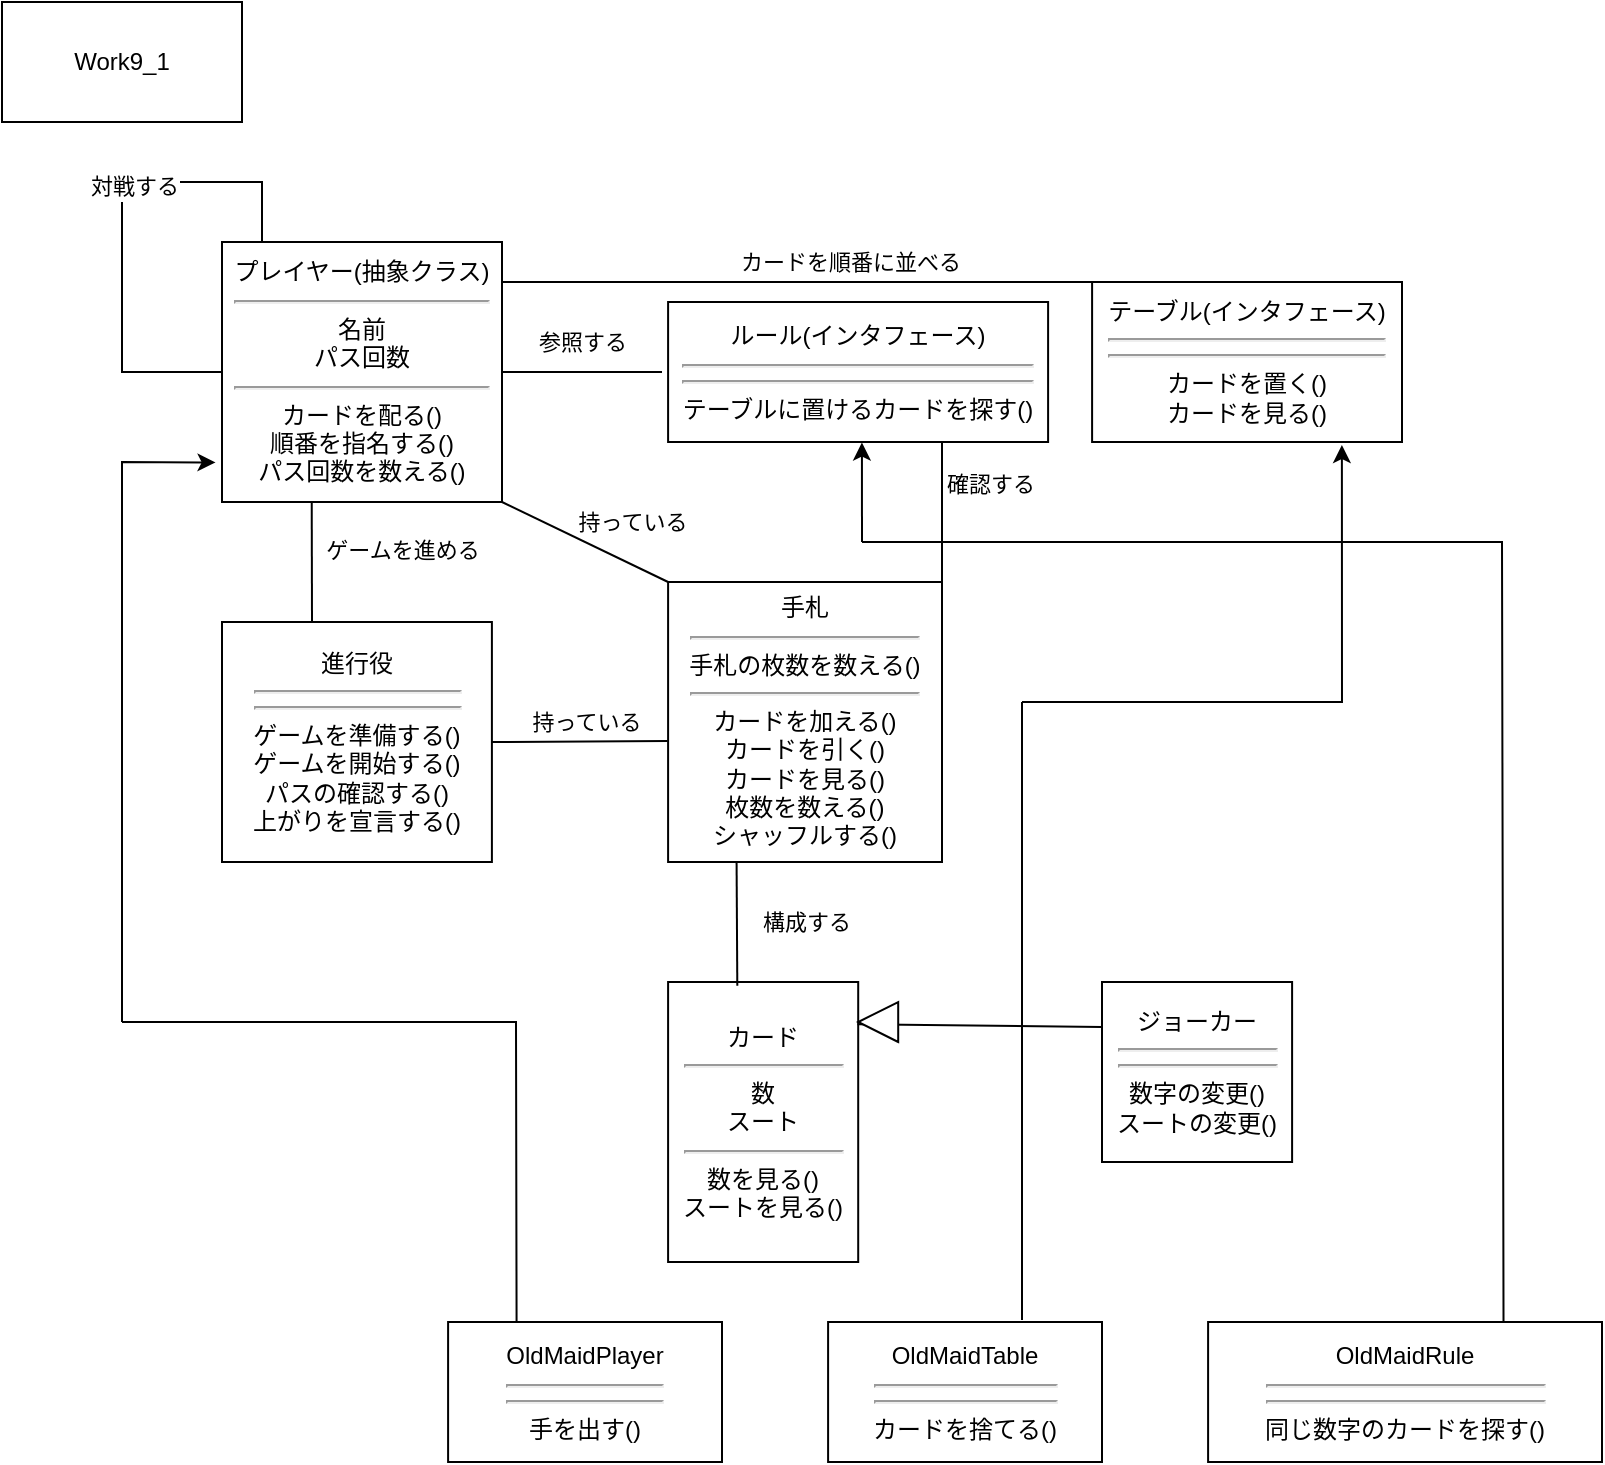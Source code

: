 <mxfile version="24.6.4" type="google">
  <diagram name="ページ1" id="gwchb9zPqyfXjJ5OUOtX">
    <mxGraphModel grid="1" page="1" gridSize="10" guides="1" tooltips="1" connect="1" arrows="1" fold="1" pageScale="1" pageWidth="827" pageHeight="1169" math="0" shadow="0">
      <root>
        <mxCell id="0" />
        <mxCell id="1" parent="0" />
        <mxCell id="4MiZDO4m8xZaIdFzG9Ns-1" value="Work9_1" style="rounded=0;whiteSpace=wrap;html=1;" vertex="1" parent="1">
          <mxGeometry x="10" y="1330" width="120" height="60" as="geometry" />
        </mxCell>
        <mxCell id="4MiZDO4m8xZaIdFzG9Ns-2" value="プレイヤー(抽象クラス)&lt;div&gt;&lt;hr&gt;名前&lt;/div&gt;&lt;div&gt;パス回数&lt;/div&gt;&lt;div&gt;&lt;hr&gt;カードを配る()&lt;/div&gt;&lt;div&gt;順番を指名する()&lt;/div&gt;&lt;div&gt;パス回数を数える()&lt;/div&gt;" style="rounded=0;whiteSpace=wrap;html=1;" vertex="1" parent="1">
          <mxGeometry x="120" y="1450" width="140" height="130" as="geometry" />
        </mxCell>
        <mxCell id="4MiZDO4m8xZaIdFzG9Ns-3" value="進行役&lt;div&gt;&lt;hr&gt;&lt;hr&gt;ゲームを準備する()&lt;/div&gt;&lt;div&gt;ゲームを開始する()&lt;/div&gt;&lt;div&gt;パスの確認する()&lt;/div&gt;&lt;div&gt;上がりを宣言する()&lt;/div&gt;" style="rounded=0;whiteSpace=wrap;html=1;" vertex="1" parent="1">
          <mxGeometry x="120.0" y="1640" width="134.95" height="120" as="geometry" />
        </mxCell>
        <mxCell id="4MiZDO4m8xZaIdFzG9Ns-4" value="手札&lt;div&gt;&lt;hr&gt;手札の枚数を数える()&lt;/div&gt;&lt;div&gt;&lt;hr&gt;カードを加える()&lt;/div&gt;&lt;div&gt;カードを引く()&lt;/div&gt;&lt;div&gt;カードを見る()&lt;/div&gt;&lt;div&gt;枚数を数える()&lt;/div&gt;&lt;div&gt;シャッフルする()&lt;/div&gt;" style="rounded=0;whiteSpace=wrap;html=1;" vertex="1" parent="1">
          <mxGeometry x="343.05" y="1620" width="136.95" height="140" as="geometry" />
        </mxCell>
        <mxCell id="4MiZDO4m8xZaIdFzG9Ns-5" value="テーブル(インタフェース)&lt;div&gt;&lt;hr&gt;&lt;hr&gt;カードを置く()&lt;/div&gt;&lt;div&gt;カードを見る()&lt;/div&gt;" style="rounded=0;whiteSpace=wrap;html=1;" vertex="1" parent="1">
          <mxGeometry x="555.05" y="1470" width="154.95" height="80" as="geometry" />
        </mxCell>
        <mxCell id="4MiZDO4m8xZaIdFzG9Ns-6" value="カード&lt;div&gt;&lt;hr&gt;数&lt;/div&gt;&lt;div&gt;スート&lt;br&gt;&lt;hr&gt;&lt;div&gt;数を見る()&lt;/div&gt;&lt;div&gt;スートを見る()&lt;/div&gt;&lt;/div&gt;" style="rounded=0;whiteSpace=wrap;html=1;" vertex="1" parent="1">
          <mxGeometry x="343.05" y="1820" width="95.05" height="140" as="geometry" />
        </mxCell>
        <mxCell id="4MiZDO4m8xZaIdFzG9Ns-7" value="" style="endArrow=none;html=1;rounded=0;entryX=1;entryY=1;entryDx=0;entryDy=0;exitX=0;exitY=0;exitDx=0;exitDy=0;" edge="1" parent="1" source="4MiZDO4m8xZaIdFzG9Ns-4" target="4MiZDO4m8xZaIdFzG9Ns-2">
          <mxGeometry width="50" height="50" relative="1" as="geometry">
            <mxPoint x="425.05" y="1620" as="sourcePoint" />
            <mxPoint x="475.05" y="1570" as="targetPoint" />
          </mxGeometry>
        </mxCell>
        <mxCell id="4MiZDO4m8xZaIdFzG9Ns-8" value="持っている" style="edgeLabel;html=1;align=center;verticalAlign=middle;resizable=0;points=[];" vertex="1" connectable="0" parent="4MiZDO4m8xZaIdFzG9Ns-7">
          <mxGeometry x="-0.009" y="2" relative="1" as="geometry">
            <mxPoint x="24" y="-12" as="offset" />
          </mxGeometry>
        </mxCell>
        <mxCell id="4MiZDO4m8xZaIdFzG9Ns-9" value="" style="endArrow=none;html=1;rounded=0;exitX=0.5;exitY=1;exitDx=0;exitDy=0;" edge="1" parent="1">
          <mxGeometry width="50" height="50" relative="1" as="geometry">
            <mxPoint x="164.86" y="1580" as="sourcePoint" />
            <mxPoint x="165" y="1640" as="targetPoint" />
            <Array as="points" />
          </mxGeometry>
        </mxCell>
        <mxCell id="4MiZDO4m8xZaIdFzG9Ns-10" value="ゲームを進める" style="edgeLabel;html=1;align=center;verticalAlign=middle;resizable=0;points=[];" vertex="1" connectable="0" parent="4MiZDO4m8xZaIdFzG9Ns-9">
          <mxGeometry x="0.038" y="-4" relative="1" as="geometry">
            <mxPoint x="49" y="-7" as="offset" />
          </mxGeometry>
        </mxCell>
        <mxCell id="4MiZDO4m8xZaIdFzG9Ns-11" value="" style="endArrow=none;html=1;rounded=0;exitX=0.25;exitY=1;exitDx=0;exitDy=0;entryX=0.364;entryY=0.013;entryDx=0;entryDy=0;entryPerimeter=0;" edge="1" parent="1" source="4MiZDO4m8xZaIdFzG9Ns-4" target="4MiZDO4m8xZaIdFzG9Ns-6">
          <mxGeometry width="50" height="50" relative="1" as="geometry">
            <mxPoint x="425.05" y="1620" as="sourcePoint" />
            <mxPoint x="377" y="1800" as="targetPoint" />
          </mxGeometry>
        </mxCell>
        <mxCell id="4MiZDO4m8xZaIdFzG9Ns-12" value="構成する" style="edgeLabel;html=1;align=center;verticalAlign=middle;resizable=0;points=[];" vertex="1" connectable="0" parent="4MiZDO4m8xZaIdFzG9Ns-11">
          <mxGeometry x="-0.076" y="-4" relative="1" as="geometry">
            <mxPoint x="38" y="1" as="offset" />
          </mxGeometry>
        </mxCell>
        <mxCell id="4MiZDO4m8xZaIdFzG9Ns-13" value="" style="endArrow=none;html=1;rounded=0;entryX=0.5;entryY=0;entryDx=0;entryDy=0;" edge="1" parent="1" target="4MiZDO4m8xZaIdFzG9Ns-5">
          <mxGeometry width="50" height="50" relative="1" as="geometry">
            <mxPoint x="260" y="1470" as="sourcePoint" />
            <mxPoint x="475.05" y="1570" as="targetPoint" />
            <Array as="points" />
          </mxGeometry>
        </mxCell>
        <mxCell id="4MiZDO4m8xZaIdFzG9Ns-14" value="カードを順番に並べる" style="edgeLabel;html=1;align=center;verticalAlign=middle;resizable=0;points=[];" vertex="1" connectable="0" parent="4MiZDO4m8xZaIdFzG9Ns-13">
          <mxGeometry x="-0.022" relative="1" as="geometry">
            <mxPoint x="-8" y="-10" as="offset" />
          </mxGeometry>
        </mxCell>
        <mxCell id="4MiZDO4m8xZaIdFzG9Ns-15" value="" style="endArrow=none;html=1;rounded=0;" edge="1" parent="1">
          <mxGeometry width="50" height="50" relative="1" as="geometry">
            <mxPoint x="140" y="1450" as="sourcePoint" />
            <mxPoint x="60" y="1420" as="targetPoint" />
            <Array as="points">
              <mxPoint x="140" y="1420" />
            </Array>
          </mxGeometry>
        </mxCell>
        <mxCell id="4MiZDO4m8xZaIdFzG9Ns-16" value="対戦する" style="edgeLabel;html=1;align=center;verticalAlign=middle;resizable=0;points=[];" vertex="1" connectable="0" parent="4MiZDO4m8xZaIdFzG9Ns-15">
          <mxGeometry x="0.71" y="2" relative="1" as="geometry">
            <mxPoint as="offset" />
          </mxGeometry>
        </mxCell>
        <mxCell id="4MiZDO4m8xZaIdFzG9Ns-17" value="" style="endArrow=none;html=1;rounded=0;exitX=0;exitY=0.5;exitDx=0;exitDy=0;" edge="1" parent="1" source="4MiZDO4m8xZaIdFzG9Ns-2">
          <mxGeometry width="50" height="50" relative="1" as="geometry">
            <mxPoint x="85.05" y="1530" as="sourcePoint" />
            <mxPoint x="70" y="1430" as="targetPoint" />
            <Array as="points">
              <mxPoint x="70" y="1515" />
            </Array>
          </mxGeometry>
        </mxCell>
        <mxCell id="1hM3P7NG4RTN9P0JtOMG-1" value="&lt;div&gt;ジョーカー&lt;br&gt;&lt;/div&gt;&lt;div&gt;&lt;hr&gt;&lt;hr&gt;&lt;div&gt;数字の変更()&lt;/div&gt;&lt;div&gt;スートの変更()&lt;/div&gt;&lt;/div&gt;" style="rounded=0;whiteSpace=wrap;html=1;" vertex="1" parent="1">
          <mxGeometry x="560" y="1820" width="95.05" height="90" as="geometry" />
        </mxCell>
        <mxCell id="1hM3P7NG4RTN9P0JtOMG-2" value="" style="endArrow=none;html=1;rounded=0;entryX=0;entryY=0.25;entryDx=0;entryDy=0;exitX=0.996;exitY=0.151;exitDx=0;exitDy=0;exitPerimeter=0;" edge="1" parent="1" source="4MiZDO4m8xZaIdFzG9Ns-6" target="1hM3P7NG4RTN9P0JtOMG-1">
          <mxGeometry width="50" height="50" relative="1" as="geometry">
            <mxPoint x="440" y="1843" as="sourcePoint" />
            <mxPoint x="480" y="1760" as="targetPoint" />
          </mxGeometry>
        </mxCell>
        <mxCell id="1hM3P7NG4RTN9P0JtOMG-4" value="" style="triangle;whiteSpace=wrap;html=1;rotation=-180;" vertex="1" parent="1">
          <mxGeometry x="438.1" y="1830" width="20" height="20" as="geometry" />
        </mxCell>
        <mxCell id="1hM3P7NG4RTN9P0JtOMG-6" value="" style="endArrow=none;html=1;rounded=0;entryX=1;entryY=0.5;entryDx=0;entryDy=0;exitX=-0.002;exitY=0.568;exitDx=0;exitDy=0;exitPerimeter=0;" edge="1" parent="1" source="4MiZDO4m8xZaIdFzG9Ns-4" target="4MiZDO4m8xZaIdFzG9Ns-3">
          <mxGeometry width="50" height="50" relative="1" as="geometry">
            <mxPoint x="340" y="1700" as="sourcePoint" />
            <mxPoint x="182" y="1670" as="targetPoint" />
            <Array as="points" />
          </mxGeometry>
        </mxCell>
        <mxCell id="1hM3P7NG4RTN9P0JtOMG-7" value="持っている" style="edgeLabel;html=1;align=center;verticalAlign=middle;resizable=0;points=[];" connectable="0" vertex="1" parent="1hM3P7NG4RTN9P0JtOMG-6">
          <mxGeometry x="-0.009" y="2" relative="1" as="geometry">
            <mxPoint x="2" y="-12" as="offset" />
          </mxGeometry>
        </mxCell>
        <mxCell id="1hM3P7NG4RTN9P0JtOMG-9" value="&lt;div&gt;ルール(インタフェース)&lt;hr&gt;&lt;hr&gt;テーブルに置けるカードを探す()&lt;/div&gt;" style="rounded=0;whiteSpace=wrap;html=1;" vertex="1" parent="1">
          <mxGeometry x="343.05" y="1480" width="190" height="70" as="geometry" />
        </mxCell>
        <mxCell id="1hM3P7NG4RTN9P0JtOMG-12" value="" style="endArrow=none;html=1;rounded=0;exitX=1;exitY=0;exitDx=0;exitDy=0;" edge="1" parent="1" source="4MiZDO4m8xZaIdFzG9Ns-4">
          <mxGeometry width="50" height="50" relative="1" as="geometry">
            <mxPoint x="290" y="1620" as="sourcePoint" />
            <mxPoint x="480" y="1550" as="targetPoint" />
          </mxGeometry>
        </mxCell>
        <mxCell id="1hM3P7NG4RTN9P0JtOMG-13" value="確認する" style="edgeLabel;html=1;align=center;verticalAlign=middle;resizable=0;points=[];" connectable="0" vertex="1" parent="1hM3P7NG4RTN9P0JtOMG-12">
          <mxGeometry x="0.09" y="-4" relative="1" as="geometry">
            <mxPoint x="20" y="-11" as="offset" />
          </mxGeometry>
        </mxCell>
        <mxCell id="1hM3P7NG4RTN9P0JtOMG-14" value="" style="endArrow=none;html=1;rounded=0;entryX=1;entryY=0.5;entryDx=0;entryDy=0;" edge="1" parent="1" target="4MiZDO4m8xZaIdFzG9Ns-2">
          <mxGeometry width="50" height="50" relative="1" as="geometry">
            <mxPoint x="340" y="1515" as="sourcePoint" />
            <mxPoint x="490" y="1560" as="targetPoint" />
          </mxGeometry>
        </mxCell>
        <mxCell id="1hM3P7NG4RTN9P0JtOMG-16" value="参照する" style="edgeLabel;html=1;align=center;verticalAlign=middle;resizable=0;points=[];" connectable="0" vertex="1" parent="1hM3P7NG4RTN9P0JtOMG-14">
          <mxGeometry x="-0.22" y="1" relative="1" as="geometry">
            <mxPoint x="-9" y="-16" as="offset" />
          </mxGeometry>
        </mxCell>
        <mxCell id="1hM3P7NG4RTN9P0JtOMG-18" value="&lt;div&gt;OldMaidPlayer&lt;br&gt;&lt;hr&gt;&lt;/div&gt;&lt;div&gt;&lt;hr&gt;&lt;/div&gt;&lt;div&gt;手を出す()&lt;/div&gt;" style="rounded=0;whiteSpace=wrap;html=1;" vertex="1" parent="1">
          <mxGeometry x="233.05" y="1990" width="136.95" height="70" as="geometry" />
        </mxCell>
        <mxCell id="1hM3P7NG4RTN9P0JtOMG-19" value="&lt;div&gt;&lt;span style=&quot;background-color: initial;&quot;&gt;OldMaid&lt;/span&gt;Table&lt;br&gt;&lt;/div&gt;&lt;div&gt;&lt;hr&gt;&lt;/div&gt;&lt;div&gt;&lt;div&gt;&lt;hr&gt;&lt;/div&gt;&lt;div&gt;カードを捨てる()&lt;/div&gt;&lt;/div&gt;" style="rounded=0;whiteSpace=wrap;html=1;" vertex="1" parent="1">
          <mxGeometry x="423.05" y="1990" width="136.95" height="70" as="geometry" />
        </mxCell>
        <mxCell id="1hM3P7NG4RTN9P0JtOMG-20" value="&lt;div&gt;&lt;span style=&quot;background-color: initial;&quot;&gt;OldMaid&lt;/span&gt;Rule&lt;hr&gt;&lt;/div&gt;&lt;div&gt;&lt;hr&gt;同じ数字のカードを探す()&lt;br&gt;&lt;/div&gt;" style="rounded=0;whiteSpace=wrap;html=1;" vertex="1" parent="1">
          <mxGeometry x="613.05" y="1990" width="196.95" height="70" as="geometry" />
        </mxCell>
        <mxCell id="1hM3P7NG4RTN9P0JtOMG-23" value="" style="endArrow=none;html=1;rounded=0;" edge="1" parent="1">
          <mxGeometry width="50" height="50" relative="1" as="geometry">
            <mxPoint x="520" y="1989" as="sourcePoint" />
            <mxPoint x="520" y="1680" as="targetPoint" />
          </mxGeometry>
        </mxCell>
        <mxCell id="1hM3P7NG4RTN9P0JtOMG-24" value="" style="endArrow=none;html=1;rounded=0;exitX=0.25;exitY=0;exitDx=0;exitDy=0;" edge="1" parent="1" source="1hM3P7NG4RTN9P0JtOMG-18">
          <mxGeometry width="50" height="50" relative="1" as="geometry">
            <mxPoint x="420" y="1830" as="sourcePoint" />
            <mxPoint x="70" y="1840" as="targetPoint" />
            <Array as="points">
              <mxPoint x="267" y="1840" />
            </Array>
          </mxGeometry>
        </mxCell>
        <mxCell id="1hM3P7NG4RTN9P0JtOMG-25" value="" style="endArrow=classic;html=1;rounded=0;entryX=-0.023;entryY=0.848;entryDx=0;entryDy=0;entryPerimeter=0;" edge="1" parent="1" target="4MiZDO4m8xZaIdFzG9Ns-2">
          <mxGeometry width="50" height="50" relative="1" as="geometry">
            <mxPoint x="70" y="1840" as="sourcePoint" />
            <mxPoint x="70" y="1550" as="targetPoint" />
            <Array as="points">
              <mxPoint x="70" y="1560" />
            </Array>
          </mxGeometry>
        </mxCell>
        <mxCell id="1hM3P7NG4RTN9P0JtOMG-27" value="" style="endArrow=classic;html=1;rounded=0;entryX=0.806;entryY=1.019;entryDx=0;entryDy=0;entryPerimeter=0;" edge="1" parent="1" target="4MiZDO4m8xZaIdFzG9Ns-5">
          <mxGeometry width="50" height="50" relative="1" as="geometry">
            <mxPoint x="520" y="1680" as="sourcePoint" />
            <mxPoint x="420" y="1680" as="targetPoint" />
            <Array as="points">
              <mxPoint x="680" y="1680" />
            </Array>
          </mxGeometry>
        </mxCell>
        <mxCell id="1hM3P7NG4RTN9P0JtOMG-28" value="" style="endArrow=none;html=1;rounded=0;exitX=0.75;exitY=0;exitDx=0;exitDy=0;" edge="1" parent="1" source="1hM3P7NG4RTN9P0JtOMG-20">
          <mxGeometry width="50" height="50" relative="1" as="geometry">
            <mxPoint x="620" y="1690" as="sourcePoint" />
            <mxPoint x="440" y="1600" as="targetPoint" />
            <Array as="points">
              <mxPoint x="760" y="1600" />
            </Array>
          </mxGeometry>
        </mxCell>
        <mxCell id="1hM3P7NG4RTN9P0JtOMG-29" value="" style="endArrow=classic;html=1;rounded=0;entryX=0.51;entryY=1.004;entryDx=0;entryDy=0;entryPerimeter=0;" edge="1" parent="1" target="1hM3P7NG4RTN9P0JtOMG-9">
          <mxGeometry width="50" height="50" relative="1" as="geometry">
            <mxPoint x="440" y="1600" as="sourcePoint" />
            <mxPoint x="660" y="1610" as="targetPoint" />
          </mxGeometry>
        </mxCell>
      </root>
    </mxGraphModel>
  </diagram>
</mxfile>
